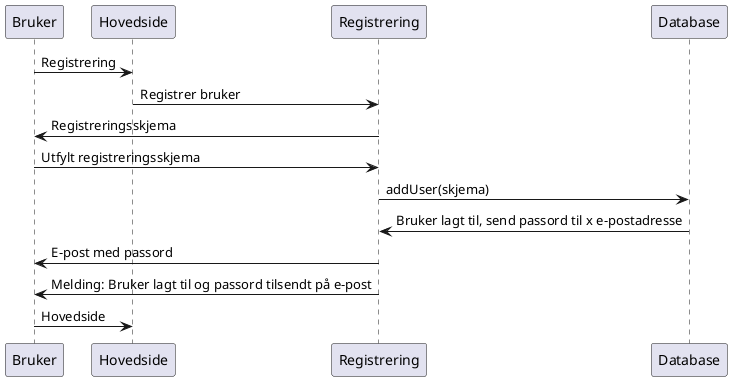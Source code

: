 @startuml
Bruker -> Hovedside: Registrering
Hovedside -> Registrering: Registrer bruker
Registrering -> Bruker: Registreringsskjema
Bruker -> Registrering: Utfylt registreringsskjema
Registrering -> Database: addUser(skjema)
Database -> Registrering: Bruker lagt til, send passord til x e-postadresse
Registrering -> Bruker: E-post med passord
Registrering -> Bruker: Melding: Bruker lagt til og passord tilsendt på e-post
Bruker -> Hovedside: Hovedside
@enduml




